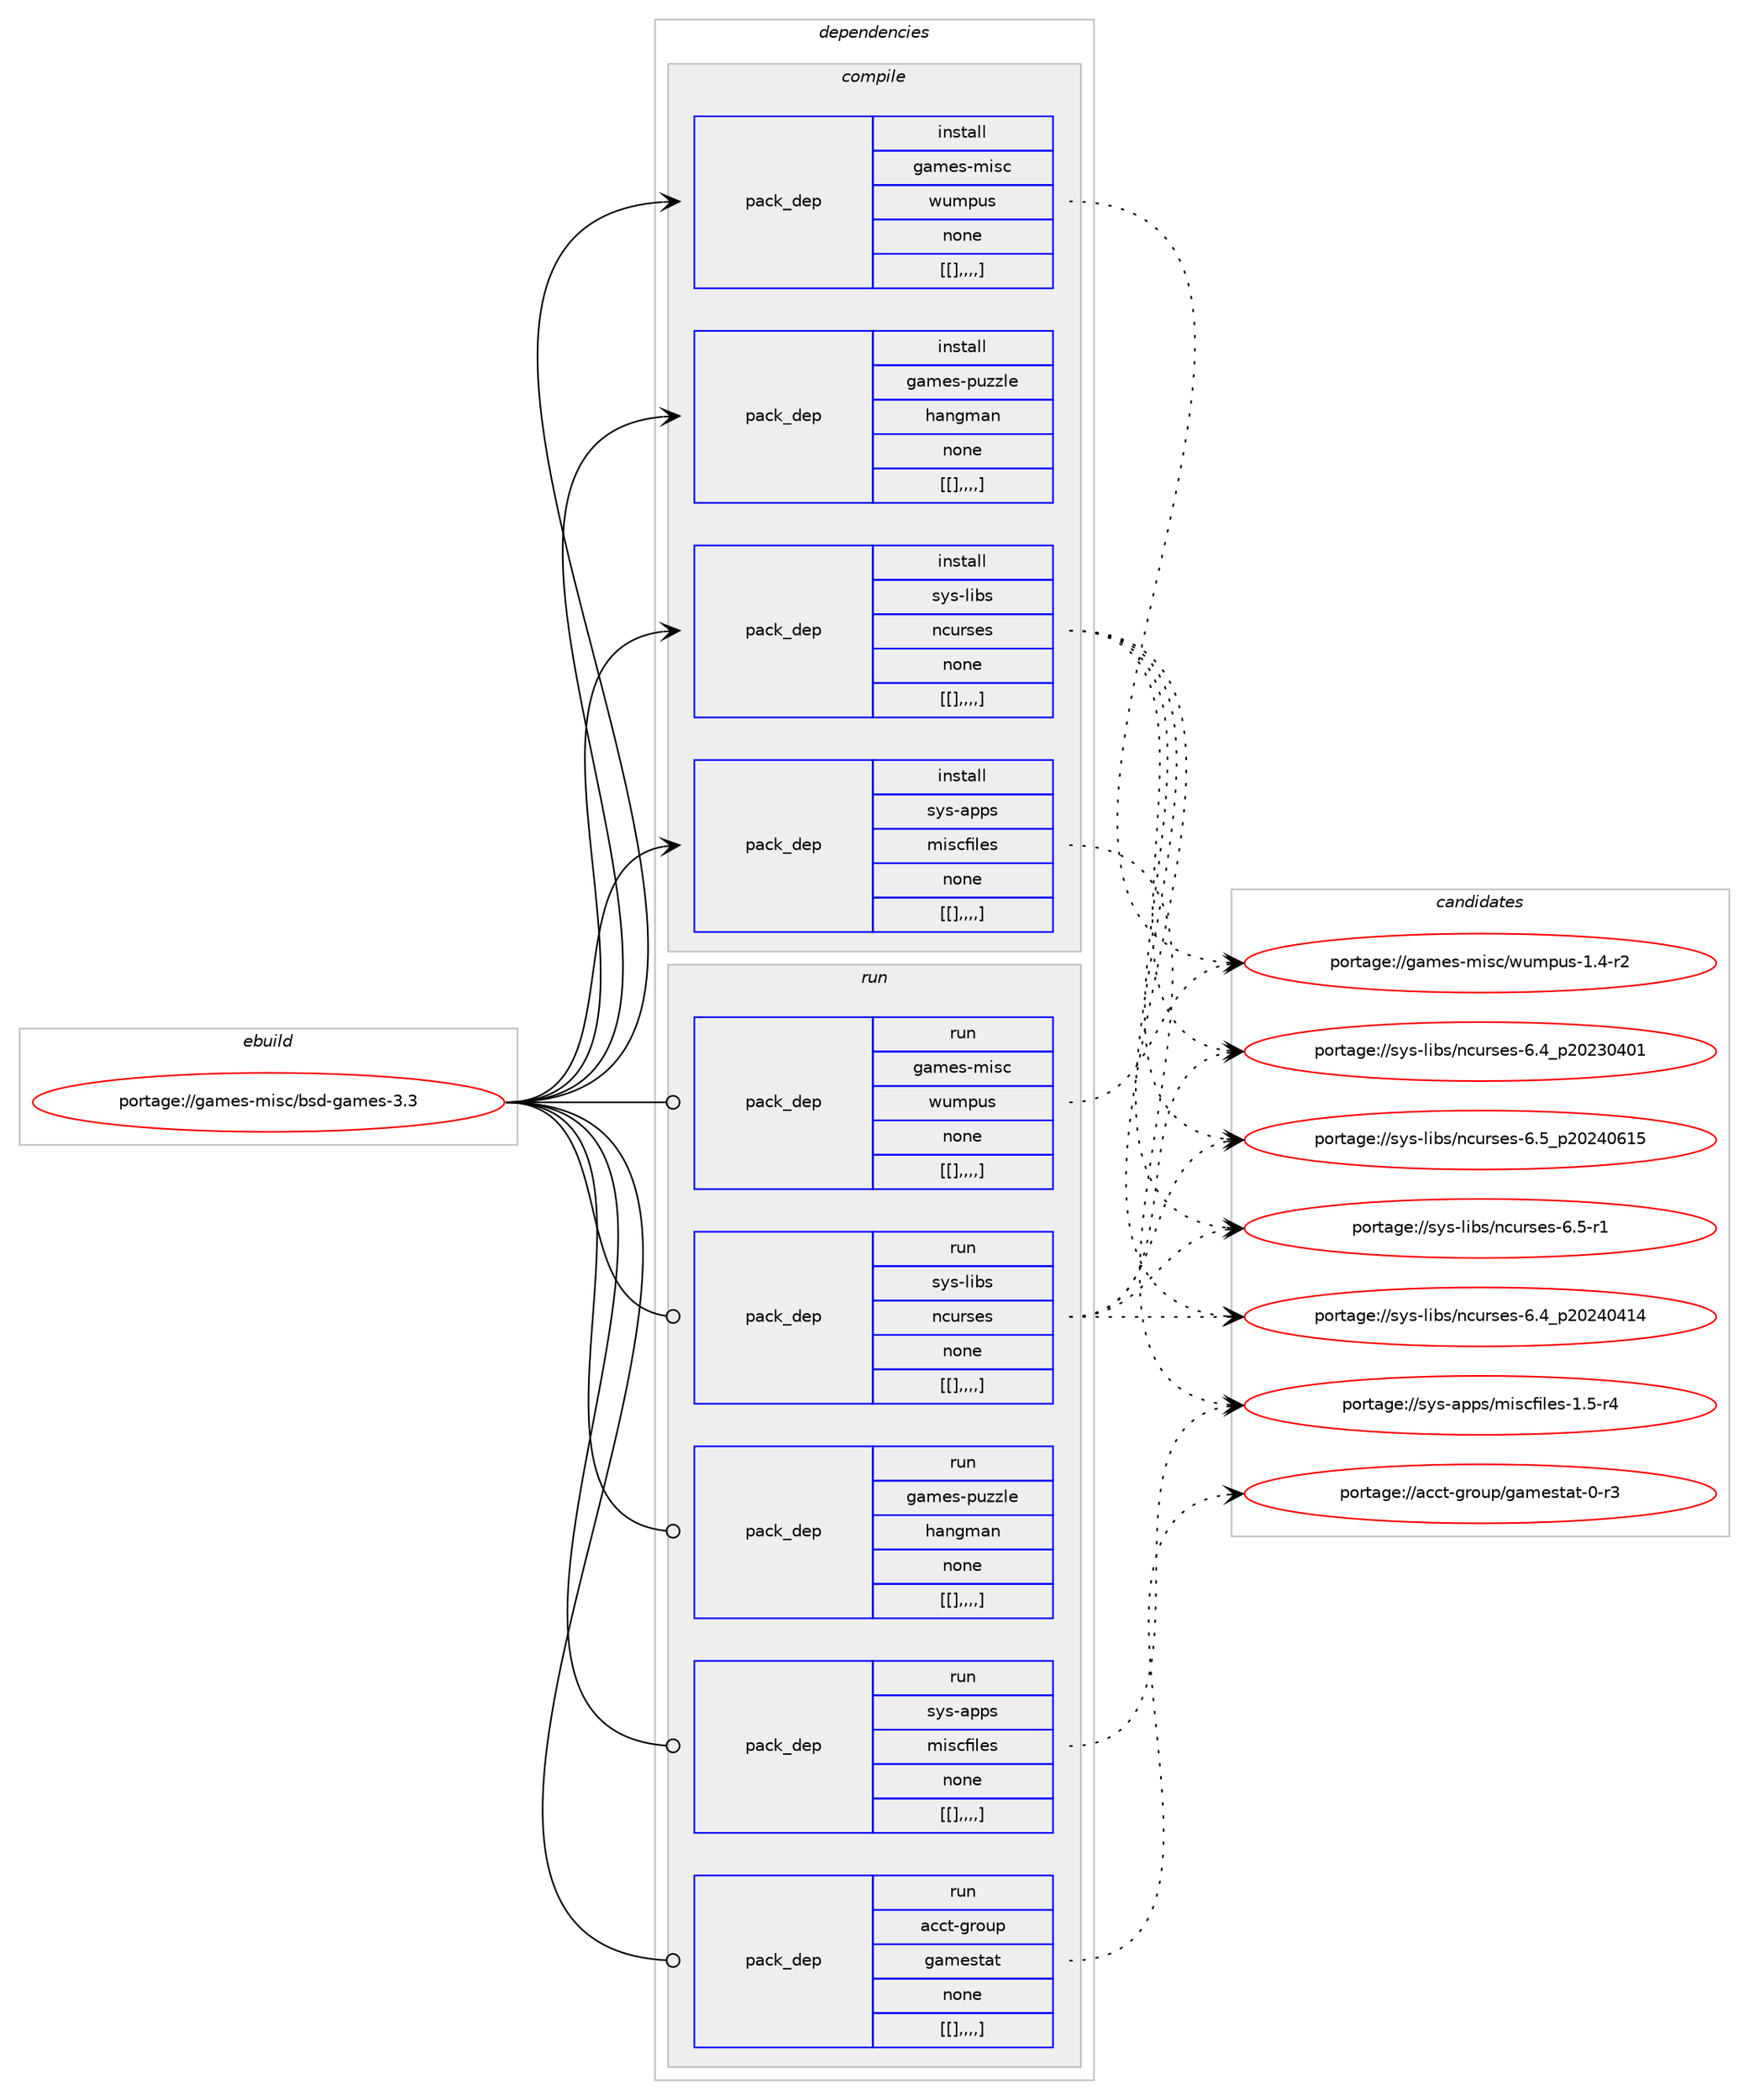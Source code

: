 digraph prolog {

# *************
# Graph options
# *************

newrank=true;
concentrate=true;
compound=true;
graph [rankdir=LR,fontname=Helvetica,fontsize=10,ranksep=1.5];#, ranksep=2.5, nodesep=0.2];
edge  [arrowhead=vee];
node  [fontname=Helvetica,fontsize=10];

# **********
# The ebuild
# **********

subgraph cluster_leftcol {
color=gray;
label=<<i>ebuild</i>>;
id [label="portage://games-misc/bsd-games-3.3", color=red, width=4, href="../games-misc/bsd-games-3.3.svg"];
}

# ****************
# The dependencies
# ****************

subgraph cluster_midcol {
color=gray;
label=<<i>dependencies</i>>;
subgraph cluster_compile {
fillcolor="#eeeeee";
style=filled;
label=<<i>compile</i>>;
subgraph pack167136 {
dependency234631 [label=<<TABLE BORDER="0" CELLBORDER="1" CELLSPACING="0" CELLPADDING="4" WIDTH="220"><TR><TD ROWSPAN="6" CELLPADDING="30">pack_dep</TD></TR><TR><TD WIDTH="110">install</TD></TR><TR><TD>sys-apps</TD></TR><TR><TD>miscfiles</TD></TR><TR><TD>none</TD></TR><TR><TD>[[],,,,]</TD></TR></TABLE>>, shape=none, color=blue];
}
id:e -> dependency234631:w [weight=20,style="solid",arrowhead="vee"];
subgraph pack167137 {
dependency234632 [label=<<TABLE BORDER="0" CELLBORDER="1" CELLSPACING="0" CELLPADDING="4" WIDTH="220"><TR><TD ROWSPAN="6" CELLPADDING="30">pack_dep</TD></TR><TR><TD WIDTH="110">install</TD></TR><TR><TD>sys-libs</TD></TR><TR><TD>ncurses</TD></TR><TR><TD>none</TD></TR><TR><TD>[[],,,,]</TD></TR></TABLE>>, shape=none, color=blue];
}
id:e -> dependency234632:w [weight=20,style="solid",arrowhead="vee"];
subgraph pack167138 {
dependency234633 [label=<<TABLE BORDER="0" CELLBORDER="1" CELLSPACING="0" CELLPADDING="4" WIDTH="220"><TR><TD ROWSPAN="6" CELLPADDING="30">pack_dep</TD></TR><TR><TD WIDTH="110">install</TD></TR><TR><TD>games-misc</TD></TR><TR><TD>wumpus</TD></TR><TR><TD>none</TD></TR><TR><TD>[[],,,,]</TD></TR></TABLE>>, shape=none, color=blue];
}
id:e -> dependency234633:w [weight=20,style="solid",arrowhead="vee"];
subgraph pack167139 {
dependency234634 [label=<<TABLE BORDER="0" CELLBORDER="1" CELLSPACING="0" CELLPADDING="4" WIDTH="220"><TR><TD ROWSPAN="6" CELLPADDING="30">pack_dep</TD></TR><TR><TD WIDTH="110">install</TD></TR><TR><TD>games-puzzle</TD></TR><TR><TD>hangman</TD></TR><TR><TD>none</TD></TR><TR><TD>[[],,,,]</TD></TR></TABLE>>, shape=none, color=blue];
}
id:e -> dependency234634:w [weight=20,style="solid",arrowhead="vee"];
}
subgraph cluster_compileandrun {
fillcolor="#eeeeee";
style=filled;
label=<<i>compile and run</i>>;
}
subgraph cluster_run {
fillcolor="#eeeeee";
style=filled;
label=<<i>run</i>>;
subgraph pack167140 {
dependency234635 [label=<<TABLE BORDER="0" CELLBORDER="1" CELLSPACING="0" CELLPADDING="4" WIDTH="220"><TR><TD ROWSPAN="6" CELLPADDING="30">pack_dep</TD></TR><TR><TD WIDTH="110">run</TD></TR><TR><TD>acct-group</TD></TR><TR><TD>gamestat</TD></TR><TR><TD>none</TD></TR><TR><TD>[[],,,,]</TD></TR></TABLE>>, shape=none, color=blue];
}
id:e -> dependency234635:w [weight=20,style="solid",arrowhead="odot"];
subgraph pack167141 {
dependency234636 [label=<<TABLE BORDER="0" CELLBORDER="1" CELLSPACING="0" CELLPADDING="4" WIDTH="220"><TR><TD ROWSPAN="6" CELLPADDING="30">pack_dep</TD></TR><TR><TD WIDTH="110">run</TD></TR><TR><TD>sys-apps</TD></TR><TR><TD>miscfiles</TD></TR><TR><TD>none</TD></TR><TR><TD>[[],,,,]</TD></TR></TABLE>>, shape=none, color=blue];
}
id:e -> dependency234636:w [weight=20,style="solid",arrowhead="odot"];
subgraph pack167142 {
dependency234637 [label=<<TABLE BORDER="0" CELLBORDER="1" CELLSPACING="0" CELLPADDING="4" WIDTH="220"><TR><TD ROWSPAN="6" CELLPADDING="30">pack_dep</TD></TR><TR><TD WIDTH="110">run</TD></TR><TR><TD>sys-libs</TD></TR><TR><TD>ncurses</TD></TR><TR><TD>none</TD></TR><TR><TD>[[],,,,]</TD></TR></TABLE>>, shape=none, color=blue];
}
id:e -> dependency234637:w [weight=20,style="solid",arrowhead="odot"];
subgraph pack167143 {
dependency234638 [label=<<TABLE BORDER="0" CELLBORDER="1" CELLSPACING="0" CELLPADDING="4" WIDTH="220"><TR><TD ROWSPAN="6" CELLPADDING="30">pack_dep</TD></TR><TR><TD WIDTH="110">run</TD></TR><TR><TD>games-misc</TD></TR><TR><TD>wumpus</TD></TR><TR><TD>none</TD></TR><TR><TD>[[],,,,]</TD></TR></TABLE>>, shape=none, color=blue];
}
id:e -> dependency234638:w [weight=20,style="solid",arrowhead="odot"];
subgraph pack167144 {
dependency234639 [label=<<TABLE BORDER="0" CELLBORDER="1" CELLSPACING="0" CELLPADDING="4" WIDTH="220"><TR><TD ROWSPAN="6" CELLPADDING="30">pack_dep</TD></TR><TR><TD WIDTH="110">run</TD></TR><TR><TD>games-puzzle</TD></TR><TR><TD>hangman</TD></TR><TR><TD>none</TD></TR><TR><TD>[[],,,,]</TD></TR></TABLE>>, shape=none, color=blue];
}
id:e -> dependency234639:w [weight=20,style="solid",arrowhead="odot"];
}
}

# **************
# The candidates
# **************

subgraph cluster_choices {
rank=same;
color=gray;
label=<<i>candidates</i>>;

subgraph choice167136 {
color=black;
nodesep=1;
choice11512111545971121121154710910511599102105108101115454946534511452 [label="portage://sys-apps/miscfiles-1.5-r4", color=red, width=4,href="../sys-apps/miscfiles-1.5-r4.svg"];
dependency234631:e -> choice11512111545971121121154710910511599102105108101115454946534511452:w [style=dotted,weight="100"];
}
subgraph choice167137 {
color=black;
nodesep=1;
choice1151211154510810598115471109911711411510111545544653951125048505248544953 [label="portage://sys-libs/ncurses-6.5_p20240615", color=red, width=4,href="../sys-libs/ncurses-6.5_p20240615.svg"];
choice11512111545108105981154711099117114115101115455446534511449 [label="portage://sys-libs/ncurses-6.5-r1", color=red, width=4,href="../sys-libs/ncurses-6.5-r1.svg"];
choice1151211154510810598115471109911711411510111545544652951125048505248524952 [label="portage://sys-libs/ncurses-6.4_p20240414", color=red, width=4,href="../sys-libs/ncurses-6.4_p20240414.svg"];
choice1151211154510810598115471109911711411510111545544652951125048505148524849 [label="portage://sys-libs/ncurses-6.4_p20230401", color=red, width=4,href="../sys-libs/ncurses-6.4_p20230401.svg"];
dependency234632:e -> choice1151211154510810598115471109911711411510111545544653951125048505248544953:w [style=dotted,weight="100"];
dependency234632:e -> choice11512111545108105981154711099117114115101115455446534511449:w [style=dotted,weight="100"];
dependency234632:e -> choice1151211154510810598115471109911711411510111545544652951125048505248524952:w [style=dotted,weight="100"];
dependency234632:e -> choice1151211154510810598115471109911711411510111545544652951125048505148524849:w [style=dotted,weight="100"];
}
subgraph choice167138 {
color=black;
nodesep=1;
choice10397109101115451091051159947119117109112117115454946524511450 [label="portage://games-misc/wumpus-1.4-r2", color=red, width=4,href="../games-misc/wumpus-1.4-r2.svg"];
dependency234633:e -> choice10397109101115451091051159947119117109112117115454946524511450:w [style=dotted,weight="100"];
}
subgraph choice167139 {
color=black;
nodesep=1;
}
subgraph choice167140 {
color=black;
nodesep=1;
choice9799991164510311411111711247103971091011151169711645484511451 [label="portage://acct-group/gamestat-0-r3", color=red, width=4,href="../acct-group/gamestat-0-r3.svg"];
dependency234635:e -> choice9799991164510311411111711247103971091011151169711645484511451:w [style=dotted,weight="100"];
}
subgraph choice167141 {
color=black;
nodesep=1;
choice11512111545971121121154710910511599102105108101115454946534511452 [label="portage://sys-apps/miscfiles-1.5-r4", color=red, width=4,href="../sys-apps/miscfiles-1.5-r4.svg"];
dependency234636:e -> choice11512111545971121121154710910511599102105108101115454946534511452:w [style=dotted,weight="100"];
}
subgraph choice167142 {
color=black;
nodesep=1;
choice1151211154510810598115471109911711411510111545544653951125048505248544953 [label="portage://sys-libs/ncurses-6.5_p20240615", color=red, width=4,href="../sys-libs/ncurses-6.5_p20240615.svg"];
choice11512111545108105981154711099117114115101115455446534511449 [label="portage://sys-libs/ncurses-6.5-r1", color=red, width=4,href="../sys-libs/ncurses-6.5-r1.svg"];
choice1151211154510810598115471109911711411510111545544652951125048505248524952 [label="portage://sys-libs/ncurses-6.4_p20240414", color=red, width=4,href="../sys-libs/ncurses-6.4_p20240414.svg"];
choice1151211154510810598115471109911711411510111545544652951125048505148524849 [label="portage://sys-libs/ncurses-6.4_p20230401", color=red, width=4,href="../sys-libs/ncurses-6.4_p20230401.svg"];
dependency234637:e -> choice1151211154510810598115471109911711411510111545544653951125048505248544953:w [style=dotted,weight="100"];
dependency234637:e -> choice11512111545108105981154711099117114115101115455446534511449:w [style=dotted,weight="100"];
dependency234637:e -> choice1151211154510810598115471109911711411510111545544652951125048505248524952:w [style=dotted,weight="100"];
dependency234637:e -> choice1151211154510810598115471109911711411510111545544652951125048505148524849:w [style=dotted,weight="100"];
}
subgraph choice167143 {
color=black;
nodesep=1;
choice10397109101115451091051159947119117109112117115454946524511450 [label="portage://games-misc/wumpus-1.4-r2", color=red, width=4,href="../games-misc/wumpus-1.4-r2.svg"];
dependency234638:e -> choice10397109101115451091051159947119117109112117115454946524511450:w [style=dotted,weight="100"];
}
subgraph choice167144 {
color=black;
nodesep=1;
}
}

}

